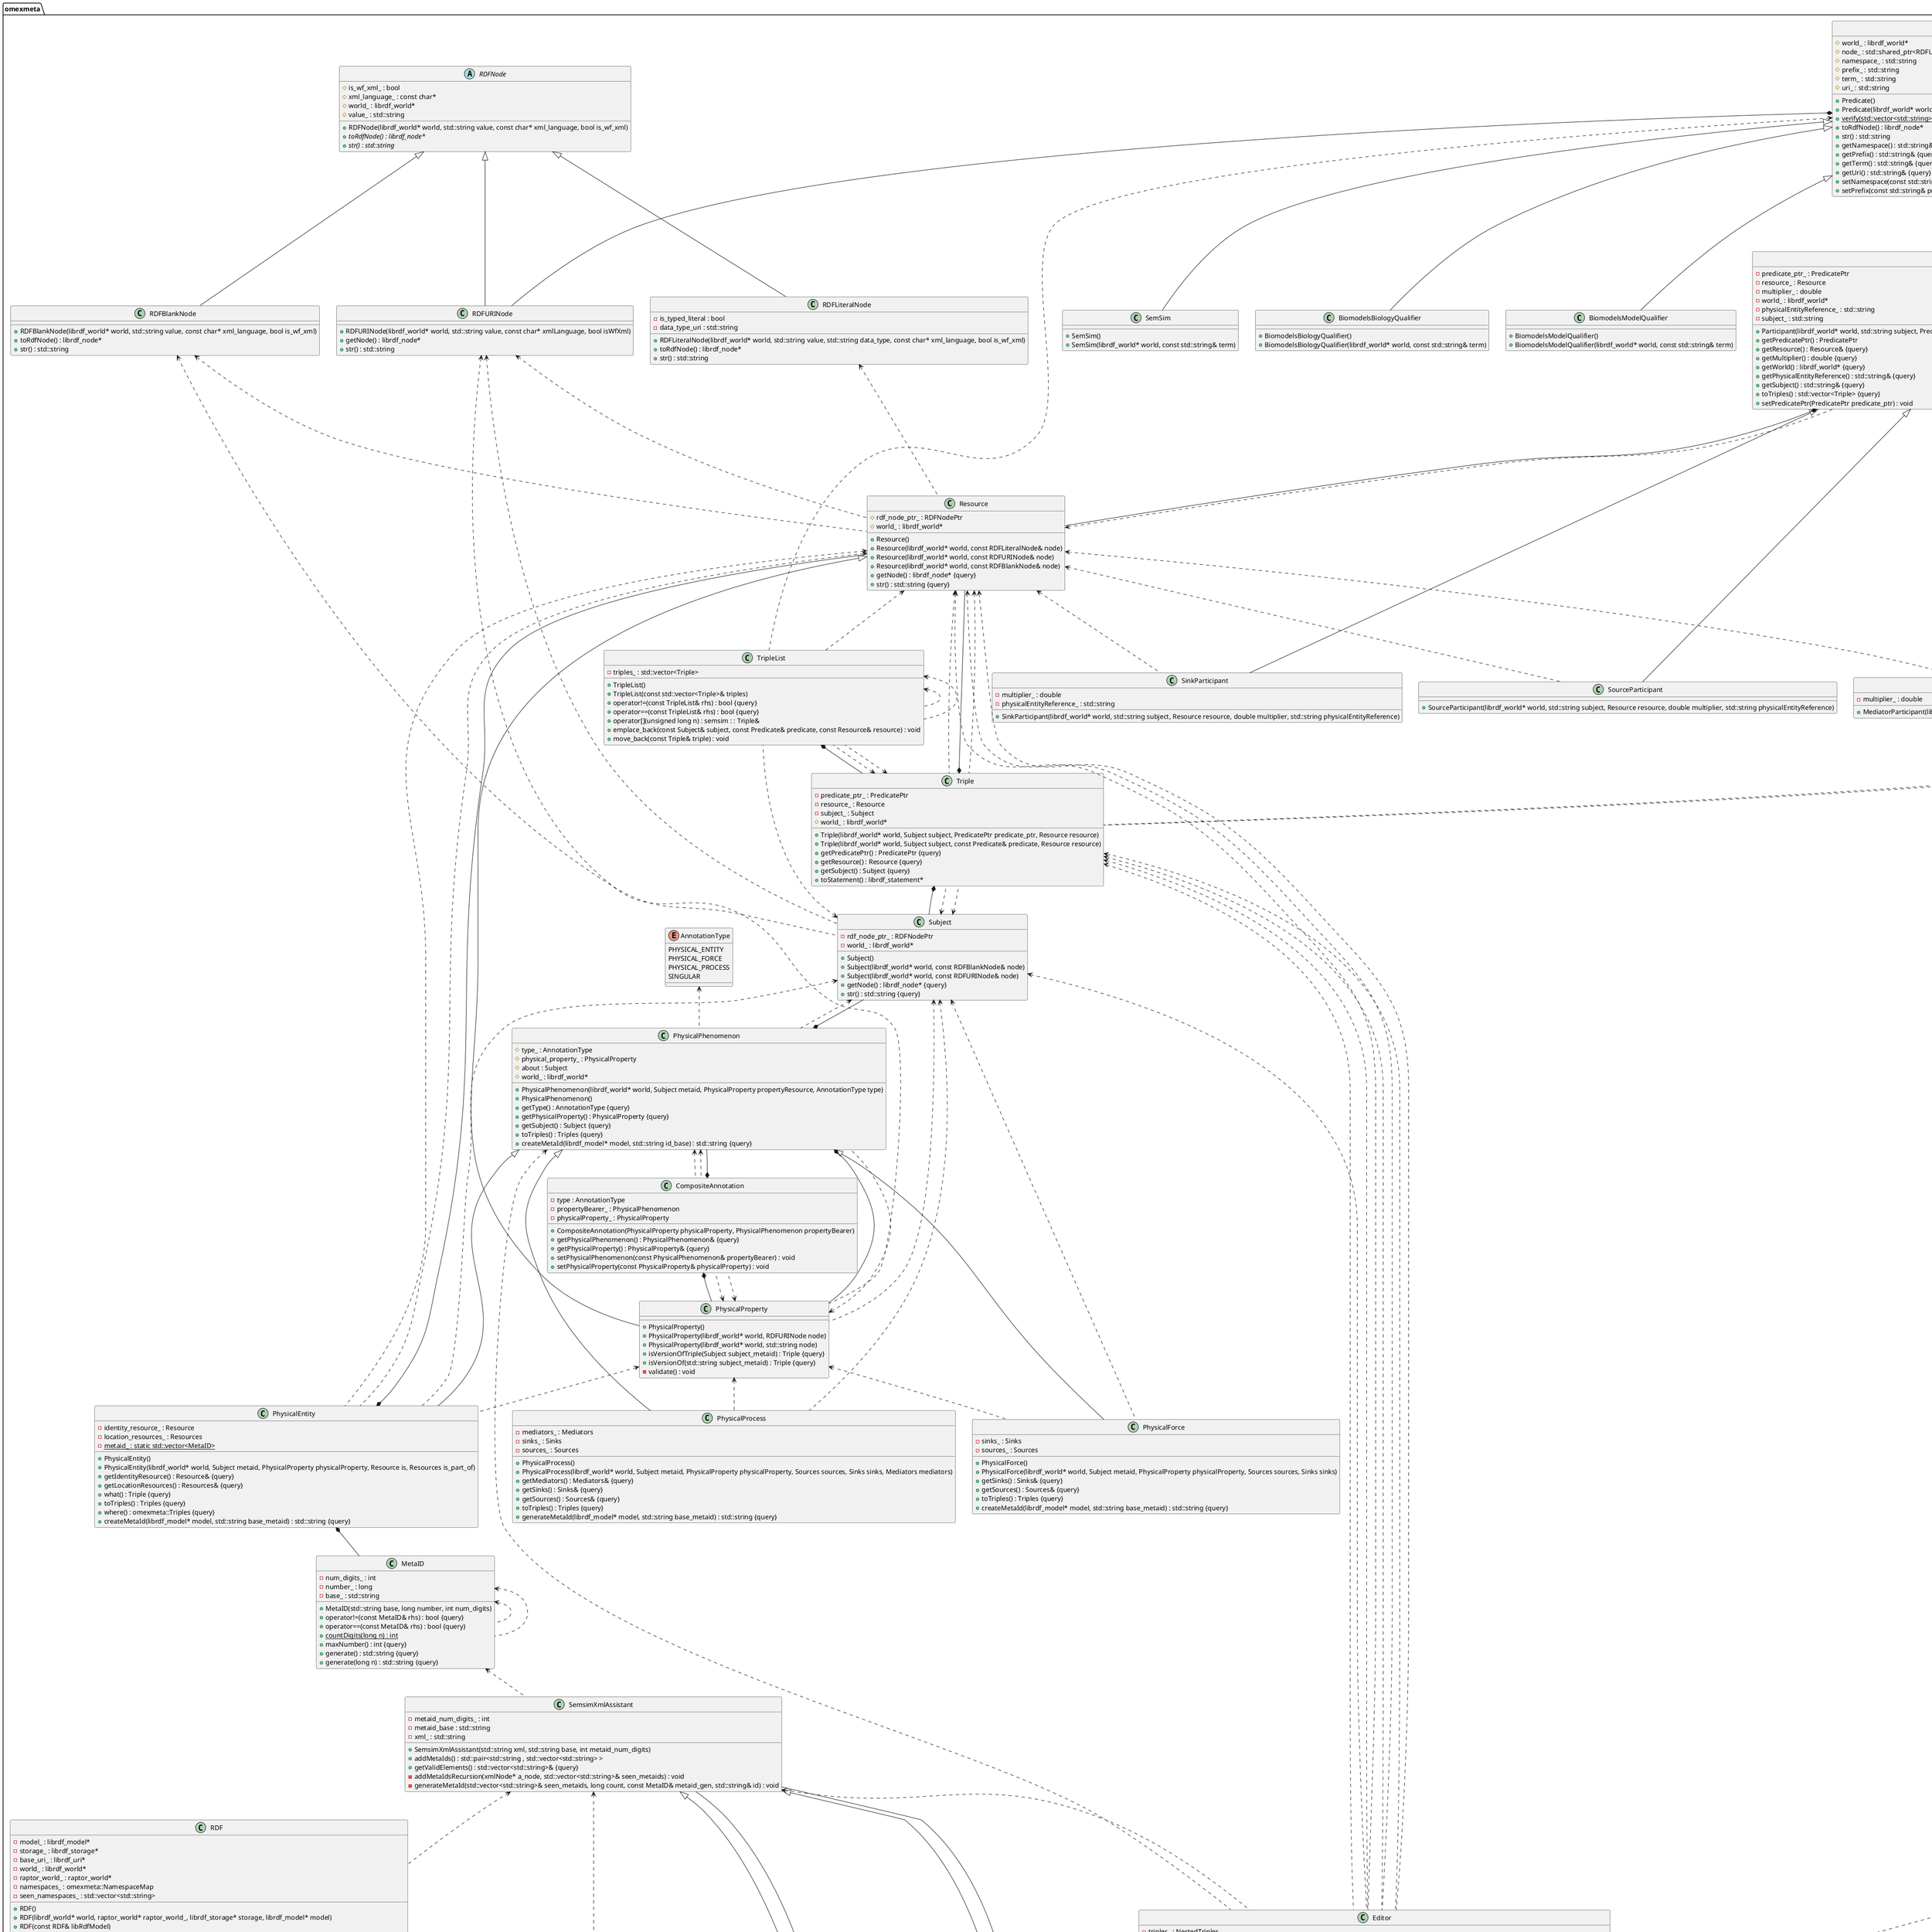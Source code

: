 @startuml





/' Objects '/

namespace omexmeta {

	class BiomodelsBiologyQualifier {
		+BiomodelsBiologyQualifier()
		+BiomodelsBiologyQualifier(librdf_world* world, const std::string& term)
	}




	class BiomodelsModelQualifier {
		+BiomodelsModelQualifier()
		+BiomodelsModelQualifier(librdf_world* world, const std::string& term)
	}




	class CellMLAssistant {
		+getValidElements() : std::vector<std::string>& {query}
		+SemsimXmlAssistant : using SemsimXmlAssistant::
	}




	class CompositeAnnotation {
		+CompositeAnnotation(PhysicalProperty physicalProperty, PhysicalPhenomenon propertyBearer)
		-type : AnnotationType
		-propertyBearer_ : PhysicalPhenomenon
		+getPhysicalPhenomenon() : PhysicalPhenomenon& {query}
		-physicalProperty_ : PhysicalProperty
		+getPhysicalProperty() : PhysicalProperty& {query}
		+setPhysicalPhenomenon(const PhysicalPhenomenon& propertyBearer) : void
		+setPhysicalProperty(const PhysicalProperty& physicalProperty) : void
	}



	class CurlGet {
		+CurlGet()
		+{static} download(const std::string& url, const std::string& output_filename) : int
		-{static} curlWriteCallback(void* data, size_t size, size_t nmemb, void* userp) : size_t
	}




	class DCTerm {
		+DCTerm()
		+DCTerm(librdf_world* world, const std::string& term)
	}




	class Editor {
		+Editor(const std::string& xml, SemsimXmlType type, librdf_world* world, librdf_model* model, omexmeta::NamespaceMap ns_map)
		+getNamespaces() : NamespaceMap& {query}
		-triples_ : NestedTriples
		+getTripleList() : NestedTriples& {query}
		-model_ : librdf_model*
		-world_ : librdf_world*
		-xml_ : std::string
		+getXml() : std::string& {query}
		-namespaces_ : std::unordered_map<std::string, std::string>&
		-metaids_ : std::vector<std::string>
		+getMetaids() : std::vector<std::string>& {query}
		+addAnnotationFromNestedTriples(NestedTriples tripleList) : void
		+addAnnotationFromTriples(std::vector<Triple> triples) : void
		+addCompositeAnnotation(PhysicalPhenomenonPtr phenomenonPtr) : void
		+addNamespace(std::string ns, std::string prefix) : void
		+addPhysicalEntityAnnotation(const std::string& subject, std::string isVersionOf, const std::string& isPropertyOf, Resource is, Resource isPartOf) : void
		+addPhysicalForceAnnotation(std::string subject, std::string isVersionOf, std::string isPropertyOf) : void
		+addPhysicalProcessAnnotation(std::string subject, std::string isVersionOf, std::string isPropertyOf, std::vector<ParticipantPtr> participants) : void
		+addSingleAnnotation(Subject subject, PredicatePtr predicate_ptr, Resource resource) : void
		+addSingleAnnotation(Triple triple) : void
		+checkValidMetaid(const std::string& metaid) : void
		-extractNamespacesFromTriplesVector(Triples triples) : void
		+removeAnnotation() : void
		+setNamespaces(omexmeta::NamespaceMap namespaces) : void
		+toRDF() : void
	}




	class Exception {
		+Exception(const char* message)
		+Exception(std::string message)
		+~Exception()
		+what() : char* {query}
		#msg_ : std::string
	}




	class InappropriateResourceException {
		-Exception : using Exception::
	}




	class LibRDFException {
		-Exception : using Exception::
	}




	class MediatorParticipant {
		+MediatorParticipant(librdf_world* world, std::string subject, Resource resource, std::string physicalEntityReference)
		-multiplier_ : double
	}




	class MetaID {
		+MetaID(std::string base, long number, int num_digits)
		+operator!=(const MetaID& rhs) : bool {query}
		+operator==(const MetaID& rhs) : bool {query}
		+{static} countDigits(long n) : int
		+maxNumber() : int {query}
		-num_digits_ : int
		-number_ : long
		-base_ : std::string
		+generate() : std::string {query}
		+generate(long n) : std::string {query}
	}




	class NotImplementedException {
		-Exception : using Exception::
	}




	class NullPointerException {
		-Exception : using Exception::
	}




	class Participant {
		+Participant(librdf_world* world, std::string subject, PredicatePtr predicate, Resource resource, double multiplier, std::string physicalEntityReference)
		+getPredicatePtr() : PredicatePtr
		-predicate_ptr_ : PredicatePtr
		-resource_ : Resource
		+getResource() : Resource& {query}
		+getMultiplier() : double {query}
		-multiplier_ : double
		+getWorld() : librdf_world* {query}
		-world_ : librdf_world*
		-physicalEntityReference_ : std::string
		-subject_ : std::string
		+getPhysicalEntityReference() : std::string& {query}
		+getSubject() : std::string& {query}
		+toTriples() : std::vector<Triple> {query}
		+setPredicatePtr(PredicatePtr predicate_ptr) : void
	}




	class PhysicalEntity {
		+PhysicalEntity()
		+PhysicalEntity(librdf_world* world, Subject metaid, PhysicalProperty physicalProperty, Resource is, Resources is_part_of)
		-identity_resource_ : Resource
		+getIdentityResource() : Resource& {query}
		-location_resources_ : Resources
		+getLocationResources() : Resources& {query}
		+what() : Triple {query}
		+toTriples() : Triples {query}
		+where() : omexmeta::Triples {query}
		-{static} metaid_ : static std::vector<MetaID>
		+createMetaId(librdf_model* model, std::string base_metaid) : std::string {query}
	}




	class PhysicalForce {
		+PhysicalForce()
		+PhysicalForce(librdf_world* world, Subject metaid, PhysicalProperty physicalProperty, Sources sources, Sinks sinks)
		-sinks_ : Sinks
		+getSinks() : Sinks& {query}
		-sources_ : Sources
		+getSources() : Sources& {query}
		+toTriples() : Triples {query}
		+createMetaId(librdf_model* model, std::string base_metaid) : std::string {query}
	}




	class PhysicalPhenomenon {
		+PhysicalPhenomenon(librdf_world* world, Subject metaid, PhysicalProperty propertyResource, AnnotationType type)
		+PhysicalPhenomenon()
		+getType() : AnnotationType {query}
		#type_ : AnnotationType
		+getPhysicalProperty() : PhysicalProperty {query}
		#physical_property_ : PhysicalProperty
		+getSubject() : Subject {query}
		#about : Subject
		+toTriples() : Triples {query}
		#world_ : librdf_world*
		+createMetaId(librdf_model* model, std::string id_base) : std::string {query}
	}




	class PhysicalProcess {
		+PhysicalProcess()
		+PhysicalProcess(librdf_world* world, Subject metaid, PhysicalProperty physicalProperty, Sources sources, Sinks sinks, Mediators mediators)
		-mediators_ : Mediators
		+getMediators() : Mediators& {query}
		-sinks_ : Sinks
		+getSinks() : Sinks& {query}
		-sources_ : Sources
		+getSources() : Sources& {query}
		+toTriples() : Triples {query}
		+generateMetaId(librdf_model* model, std::string base_metaid) : std::string {query}
	}




	class PhysicalProperty {
		+PhysicalProperty()
		+PhysicalProperty(librdf_world* world, RDFURINode node)
		+PhysicalProperty(librdf_world* world, std::string node)
		+isVersionOfTriple(Subject subject_metaid) : Triple {query}
		+isVersionOf(std::string subject_metaid) : Triple {query}
		-validate() : void
	}




	class Predicate {
		+Predicate()
		+Predicate(librdf_world* world, const std::string& namespace_, std::string term, std::string prefix)
		+{static} verify(std::vector<std::string> valid_terms, const std::string& term) : int
		+toRdfNode() : librdf_node*
		#world_ : librdf_world*
		#node_ : std::shared_ptr<RDFURINode>
		#namespace_ : std::string
		#prefix_ : std::string
		+str() : std::string
		#term_ : std::string
		#uri_ : std::string
		+getNamespace() : std::string& {query}
		+getPrefix() : std::string& {query}
		+getTerm() : std::string& {query}
		+getUri() : std::string& {query}
		+setNamespace(const std::string& ns) : void
		+setPrefix(const std::string& prefix) : void
	}




	class Query {
	}




	class RDF {
		+RDF()
		+RDF(librdf_world* world, raptor_world* raptor_world_, librdf_storage* storage, librdf_model* model)
		+RDF(const RDF& libRdfModel)
		+RDF(RDF&& libRdfModel)
		+~RDF()
		+toEditor(std::string xml, SemsimXmlType type) : Editor
		+{static} init() : LibRDFObjectsTuple
		+{static} fromFile(std::string filename) : RDF
		+{static} fromOmex(std::string filename_or_url) : RDF
		+{static} fromStream(librdf_stream* stream) : RDF
		+{static} fromString(const std::string& str, std::string format) : RDF
		+{static} fromUrl(std::string url) : RDF
		+operator=(const RDF& libRdfModel) : RDF&
		+operator=(RDF&& libRdfModel) : RDF&
		+operator!=(const RDF& rhs) : bool {query}
		+operator==(const RDF& rhs) : bool {query}
		+getModel() : librdf_model* {query}
		-model_ : librdf_model*
		+getStorage() : librdf_storage* {query}
		-storage_ : librdf_storage*
		+toStream() : librdf_stream*
		-base_uri_ : librdf_uri*
		+getBaseUri() : librdf_uri* {query}
		+getWorld() : librdf_world* {query}
		-world_ : librdf_world*
		+getRaptorWorld() : raptor_world* {query}
		-raptor_world_ : raptor_world*
		-namespaces_ : omexmeta::NamespaceMap
		+{static} fromXML(const std::string& filename, std::string format) : omexmeta::RDF
		+query(std::string query_str, std::string query_format, std::string results_mime_type) : omexmeta::RDF
		-makeWriter(const std::string& format) : omexmeta::Writer
		+{static} listOptions() : std::ostringstream
		+getBaseUriAsString() : std::string {query}
		+toString(const std::string& format, std::string base_uri) : std::string
		+propagateNamespacesFromParser(std::vector<std::string> seen_namespaces) : std::unordered_map<std::string , std::string>
		+getNamespaces() : std::unordered_map<std::string , std::string>& {query}
		-seen_namespaces_ : std::vector<std::string>
		+setBaseUri(const std::string& baseUri) : void
		+setBaseUri(librdf_uri* base_uri) : void
		+setModel(librdf_model* model) : void
		+setNamespaces(const std::unordered_map<std::string, std::string>& namespaces) : void
		+setRaptorWorld(raptor_world* raptorWorldPtr) : void
		+setStorage(librdf_storage* storage) : void
		+setWorld(librdf_world* world) : void
		+toFile(std::string format) : void
	}




	class RDFBlankNode {
		+RDFBlankNode(librdf_world* world, std::string value, const char* xml_language, bool is_wf_xml)
		+toRdfNode() : librdf_node*
		+str() : std::string
	}




	class RDFLiteralNode {
		+RDFLiteralNode(librdf_world* world, std::string value, std::string data_type, const char* xml_language, bool is_wf_xml)
		-is_typed_literal : bool
		+toRdfNode() : librdf_node*
		-data_type_uri : std::string
		+str() : std::string
	}




	abstract class RDFNode {
		+RDFNode(librdf_world* world, std::string value, const char* xml_language, bool is_wf_xml)
		#is_wf_xml_ : bool
		#xml_language_ : const char*
		+{abstract} toRdfNode() : librdf_node*
		#world_ : librdf_world*
		+{abstract} str() : std::string
		#value_ : std::string
	}




	class RDFURINode {
		+RDFURINode(librdf_world* world, std::string value, const char* xmlLanguage, bool isWfXml)
		+getNode() : librdf_node*
		+str() : std::string
	}




	class RaptorUtils {
		+{static} raptorUriToTerm(raptor_world* world, raptor_uri* uri) : raptor_term*
		+{static} raptorStringToUri(raptor_world* world, const unsigned char* str) : raptor_uri*
		+{static} raptorUriToString(raptor_uri* u) : std::string
		+{static} raptorTermToString(raptor_term* term) : unsigned char*
	}




	class Reader {
		+Reader(librdf_world* world, librdf_model* model, std::string format)
		+getModel() : librdf_model* {query}
		-model_ : librdf_model*
		+getParser() : librdf_parser* {query}
		-makeParser(std::string format) : librdf_parser*
		-parser_ : librdf_parser*
		-base_uri_ : librdf_uri*
		+getBaseUri() : librdf_uri* {query}
		+getWorld() : librdf_world* {query}
		-world_ : librdf_world*
		+getRaptorWorld() : raptor_world* {query}
		-raptor_world_ptr_ : raptor_world*
		-format_ : std::string
		+fromString(const std::string& rdf_string) : std::string
		+getFormat() : std::string& {query}
		+getSeenNamespaces() : std::vector<std::string>
		+getValidParserNames() : std::vector<std::string>& {query}
		+fromFile(const std::string& filename) : void
		+setBaseUri(const std::string& baseUri) : void
		+setFormat(const std::string& f) : void
		+setOption(const std::string& option, const std::string& value) : void
	}




	class Resource {
		+Resource()
		+Resource(librdf_world* world, const RDFLiteralNode& node)
		+Resource(librdf_world* world, const RDFURINode& node)
		+Resource(librdf_world* world, const RDFBlankNode& node)
		#rdf_node_ptr_ : RDFNodePtr
		+getNode() : librdf_node* {query}
		#world_ : librdf_world*
		+str() : std::string {query}
	}




	class SBMLAssistant {
		+getValidElements() : std::vector<std::string>& {query}
		+SemsimXmlAssistant : using SemsimXmlAssistant::
	}




	class SemSim {
		+SemSim()
		+SemSim(librdf_world* world, const std::string& term)
	}




	class SemsimCombineArchive {
		+{static} fromFile(const std::string& file) : SemsimCombineArchive
		+{static} fromUrl(const std::string& url, const std::string& output_filename) : omexmeta::SemsimCombineArchive
		+CombineArchive : using CombineArchive::
	}




	class OmexMetaUtils {
		+OmexMetaUtils()
		+{static} exists(const std::string& filename) : bool
		+{static} removeFile(const std::string& filename) : int
		+splitStringBy(const std::string& str, char delimiter) : std::vector<std::string>
		+{static} download(const std::string& url, std::string filename) : void
		+{static} removeIfExists(const std::string& filename) : void
	}




	class SinkParticipant {
		+SinkParticipant(librdf_world* world, std::string subject, Resource resource, double multiplier, std::string physicalEntityReference)
		-multiplier_ : double
		-physicalEntityReference_ : std::string
	}




	class SourceParticipant {
		+SourceParticipant(librdf_world* world, std::string subject, Resource resource, double multiplier, std::string physicalEntityReference)
	}




	class Subject {
		+Subject()
		+Subject(librdf_world* world, const RDFBlankNode& node)
		+Subject(librdf_world* world, const RDFURINode& node)
		-rdf_node_ptr_ : RDFNodePtr
		+getNode() : librdf_node* {query}
		-world_ : librdf_world*
		+str() : std::string {query}
	}




	class Triple {
		+Triple(librdf_world* world, Subject subject, PredicatePtr predicate_ptr, Resource resource)
		+Triple(librdf_world* world, Subject subject, const Predicate& predicate, Resource resource)
		+getPredicatePtr() : PredicatePtr {query}
		-predicate_ptr_ : PredicatePtr
		+getResource() : Resource {query}
		-resource_ : Resource
		+getSubject() : Subject {query}
		-subject_ : Subject
		+toStatement() : librdf_statement*
		#world_ : librdf_world*
	}




	class TripleList {
		+TripleList()
		+TripleList(const std::vector<Triple>& triples)
		+operator!=(const TripleList& rhs) : bool {query}
		+operator==(const TripleList& rhs) : bool {query}
		+operator[](unsigned long n) : semsim : : Triple&
		-triples_ : std::vector<Triple>
		+emplace_back(const Subject& subject, const Predicate& predicate, const Resource& resource) : void
		+move_back(const Triple& triple) : void
	}




	class Writer {
		+Writer(librdf_world* world_, librdf_model* model_, std::string base_uri, std::string format)
		-model_ : librdf_model*
		-serializer : librdf_serializer*
		-base_uri_ : librdf_uri*
		-world_ : librdf_world*
		-raptor_world_ptr_ : raptor_world*
		-format_ : std::string
		+print() : std::string
		+toString() : std::string
		+registerNamespace(const std::string& ns, const std::string& prefix) : void
		+registerNamespace(const std::unordered_map<std::string, std::string>& ns_map) : void
		+setFormat(const std::string& format) : void
		+setOption(const std::string& option, const std::string& value) : void
		+setWorld(librdf_world* world_) : void
		+toFile(std::string format) : void
	}




	class SemsimXmlAssistant {
		+SemsimXmlAssistant(std::string xml, std::string base, int metaid_num_digits)
		-metaid_num_digits_ : int
		+addMetaIds() : std::pair<std::string , std::vector<std::string> >
		-metaid_base : std::string
		-xml_ : std::string
		+getValidElements() : std::vector<std::string>& {query}
		-addMetaIdsRecursion(xmlNode* a_node, std::vector<std::string>& seen_metaids) : void
		-generateMetaId(std::vector<std::string>& seen_metaids, long count, const MetaID& metaid_gen, std::string& id) : void
	}




	class SemsimXmlAssistantFactory {
		+{static} generate(const std::string& xml, SemsimXmlType type) : XmlAssistantPtr
	}




	enum AnnotationType {
		PHYSICAL_ENTITY
		PHYSICAL_FORCE
		PHYSICAL_PROCESS
		SINGULAR
	}




	enum SemsimXmlType {
		SEMSIM_TYPE_CELLML
		SEMSIM_TYPE_OTHER
		SEMSIM_TYPE_SBML
	}






/' Inheritance relationships '/


	Exception <|-- InappropriateResourceException




	Exception <|-- LibRDFException




	Exception <|-- NotImplementedException




	Exception <|-- NullPointerException




	Participant <|-- MediatorParticipant




	Participant <|-- SinkParticipant




	Participant <|-- SourceParticipant




	PhysicalPhenomenon <|-- PhysicalEntity




	PhysicalPhenomenon <|-- PhysicalForce




	PhysicalPhenomenon <|-- PhysicalProcess




	Predicate <|-- BiomodelsBiologyQualifier




	Predicate <|-- BiomodelsModelQualifier




	Predicate <|-- DCTerm




	Predicate <|-- SemSim




	RDFNode <|-- RDFBlankNode




	RDFNode <|-- RDFLiteralNode




	RDFNode <|-- RDFURINode




	Resource <|-- PhysicalProperty




	SemsimXmlAssistant <|-- CellMLAssistant




	SemsimXmlAssistant <|-- SBMLAssistant






/' Aggregation relationships '/


	CellMLAssistant *-- SemsimXmlAssistant




	CompositeAnnotation *-- PhysicalPhenomenon




	CompositeAnnotation *-- PhysicalProperty




	InappropriateResourceException *-- Exception




	LibRDFException *-- Exception




	NotImplementedException *-- Exception




	NullPointerException *-- Exception




	Participant *-- Resource




	PhysicalEntity *-- MetaID




	PhysicalEntity *-- Resource




	PhysicalPhenomenon *-- PhysicalProperty




	PhysicalPhenomenon *-- Subject




	Predicate *-- RDFURINode




	SBMLAssistant *-- SemsimXmlAssistant




	Triple *-- Resource




	Triple *-- Subject




	TripleList *-- Triple







/' Dependency relationships '/


	AnnotationType <.. PhysicalPhenomenon




	MetaID <.. MetaID




	MetaID <.. MetaID




	MetaID <.. SemsimXmlAssistant




	Participant <.. Editor




	PhysicalPhenomenon <.. CompositeAnnotation




	PhysicalPhenomenon <.. CompositeAnnotation




	PhysicalPhenomenon <.. Editor




	PhysicalProperty <.. CompositeAnnotation




	PhysicalProperty <.. CompositeAnnotation




	PhysicalProperty <.. PhysicalEntity




	PhysicalProperty <.. PhysicalForce




	PhysicalProperty <.. PhysicalPhenomenon




	PhysicalProperty <.. PhysicalProcess




	Predicate <.. Editor




	Predicate <.. Participant




	Predicate <.. Participant




	Predicate <.. Triple




	Predicate <.. Triple




	Predicate <.. TripleList




	RDF <.. RDF




	RDF <.. RDF




	RDF <.. RDF




	RDF <.. RDF




	RDF <.. RDF




	RDF <.. RDF




	RDFBlankNode <.. Resource




	RDFBlankNode <.. Subject




	RDFLiteralNode <.. Resource




	RDFURINode <.. PhysicalProperty




	RDFURINode <.. Resource




	RDFURINode <.. Subject




	Resource <.. Editor




	Resource <.. Editor




	Resource <.. Editor




	Resource <.. MediatorParticipant




	Resource <.. Participant




	Resource <.. PhysicalEntity




	Resource <.. PhysicalEntity




	Resource <.. SinkParticipant




	Resource <.. SourceParticipant




	Resource <.. Triple




	Resource <.. Triple




	Resource <.. TripleList




	Subject <.. Editor




	Subject <.. PhysicalEntity




	Subject <.. PhysicalForce




	Subject <.. PhysicalPhenomenon




	Subject <.. PhysicalProcess




	Subject <.. PhysicalProperty




	Subject <.. Triple




	Subject <.. Triple




	Subject <.. TripleList




	Triple <.. Editor




	Triple <.. Editor




	Triple <.. Editor




	Triple <.. Editor




	Triple <.. TripleList




	Triple <.. TripleList




	TripleList <.. TripleList




	TripleList <.. TripleList




	SemsimXmlAssistant <.. Editor




	SemsimXmlAssistant <.. RDF




	SemsimXmlAssistant <.. SemsimXmlAssistantFactory


}



@enduml
